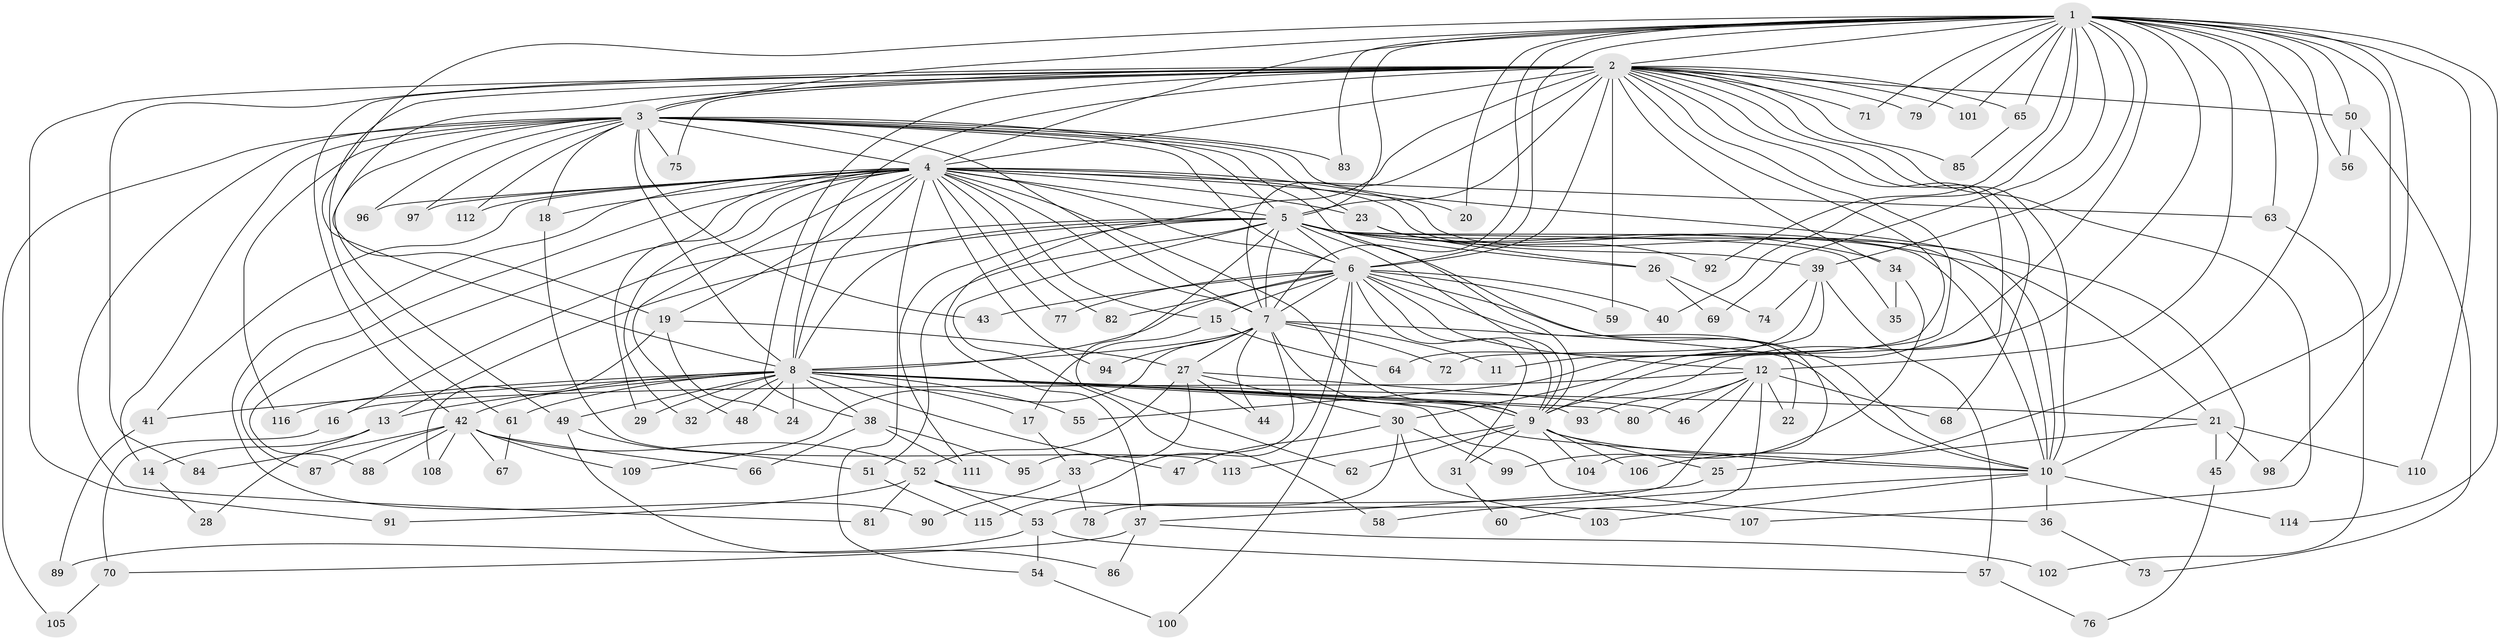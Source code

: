 // coarse degree distribution, {26: 0.011363636363636364, 25: 0.011363636363636364, 20: 0.011363636363636364, 30: 0.011363636363636364, 19: 0.011363636363636364, 17: 0.011363636363636364, 14: 0.011363636363636364, 29: 0.011363636363636364, 13: 0.011363636363636364, 2: 0.5681818181818182, 9: 0.022727272727272728, 4: 0.06818181818181818, 3: 0.14772727272727273, 5: 0.03409090909090909, 6: 0.022727272727272728, 10: 0.022727272727272728, 1: 0.011363636363636364}
// Generated by graph-tools (version 1.1) at 2025/23/03/03/25 07:23:42]
// undirected, 116 vertices, 257 edges
graph export_dot {
graph [start="1"]
  node [color=gray90,style=filled];
  1;
  2;
  3;
  4;
  5;
  6;
  7;
  8;
  9;
  10;
  11;
  12;
  13;
  14;
  15;
  16;
  17;
  18;
  19;
  20;
  21;
  22;
  23;
  24;
  25;
  26;
  27;
  28;
  29;
  30;
  31;
  32;
  33;
  34;
  35;
  36;
  37;
  38;
  39;
  40;
  41;
  42;
  43;
  44;
  45;
  46;
  47;
  48;
  49;
  50;
  51;
  52;
  53;
  54;
  55;
  56;
  57;
  58;
  59;
  60;
  61;
  62;
  63;
  64;
  65;
  66;
  67;
  68;
  69;
  70;
  71;
  72;
  73;
  74;
  75;
  76;
  77;
  78;
  79;
  80;
  81;
  82;
  83;
  84;
  85;
  86;
  87;
  88;
  89;
  90;
  91;
  92;
  93;
  94;
  95;
  96;
  97;
  98;
  99;
  100;
  101;
  102;
  103;
  104;
  105;
  106;
  107;
  108;
  109;
  110;
  111;
  112;
  113;
  114;
  115;
  116;
  1 -- 2;
  1 -- 3;
  1 -- 4;
  1 -- 5;
  1 -- 6;
  1 -- 7;
  1 -- 8;
  1 -- 9;
  1 -- 10;
  1 -- 12;
  1 -- 20;
  1 -- 30;
  1 -- 39;
  1 -- 40;
  1 -- 50;
  1 -- 56;
  1 -- 63;
  1 -- 65;
  1 -- 69;
  1 -- 71;
  1 -- 79;
  1 -- 83;
  1 -- 92;
  1 -- 98;
  1 -- 101;
  1 -- 106;
  1 -- 110;
  1 -- 114;
  2 -- 3;
  2 -- 4;
  2 -- 5;
  2 -- 6;
  2 -- 7;
  2 -- 8;
  2 -- 9;
  2 -- 10;
  2 -- 11;
  2 -- 19;
  2 -- 34;
  2 -- 37;
  2 -- 38;
  2 -- 42;
  2 -- 50;
  2 -- 55;
  2 -- 59;
  2 -- 61;
  2 -- 65;
  2 -- 68;
  2 -- 71;
  2 -- 75;
  2 -- 79;
  2 -- 84;
  2 -- 85;
  2 -- 91;
  2 -- 101;
  2 -- 107;
  3 -- 4;
  3 -- 5;
  3 -- 6;
  3 -- 7;
  3 -- 8;
  3 -- 9;
  3 -- 10;
  3 -- 14;
  3 -- 18;
  3 -- 23;
  3 -- 43;
  3 -- 49;
  3 -- 75;
  3 -- 81;
  3 -- 83;
  3 -- 96;
  3 -- 97;
  3 -- 105;
  3 -- 112;
  3 -- 116;
  4 -- 5;
  4 -- 6;
  4 -- 7;
  4 -- 8;
  4 -- 9;
  4 -- 10;
  4 -- 15;
  4 -- 18;
  4 -- 19;
  4 -- 20;
  4 -- 23;
  4 -- 29;
  4 -- 32;
  4 -- 39;
  4 -- 41;
  4 -- 48;
  4 -- 54;
  4 -- 63;
  4 -- 77;
  4 -- 82;
  4 -- 87;
  4 -- 88;
  4 -- 90;
  4 -- 94;
  4 -- 96;
  4 -- 97;
  4 -- 112;
  5 -- 6;
  5 -- 7;
  5 -- 8;
  5 -- 9;
  5 -- 10;
  5 -- 13;
  5 -- 16;
  5 -- 21;
  5 -- 26;
  5 -- 34;
  5 -- 35;
  5 -- 45;
  5 -- 51;
  5 -- 58;
  5 -- 62;
  5 -- 104;
  5 -- 111;
  6 -- 7;
  6 -- 8;
  6 -- 9;
  6 -- 10;
  6 -- 12;
  6 -- 15;
  6 -- 22;
  6 -- 31;
  6 -- 40;
  6 -- 43;
  6 -- 59;
  6 -- 77;
  6 -- 82;
  6 -- 100;
  6 -- 115;
  7 -- 8;
  7 -- 9;
  7 -- 10;
  7 -- 11;
  7 -- 27;
  7 -- 33;
  7 -- 44;
  7 -- 72;
  7 -- 94;
  7 -- 109;
  8 -- 9;
  8 -- 10;
  8 -- 13;
  8 -- 17;
  8 -- 21;
  8 -- 24;
  8 -- 29;
  8 -- 32;
  8 -- 36;
  8 -- 38;
  8 -- 41;
  8 -- 42;
  8 -- 47;
  8 -- 48;
  8 -- 49;
  8 -- 55;
  8 -- 61;
  8 -- 80;
  8 -- 93;
  8 -- 116;
  9 -- 10;
  9 -- 25;
  9 -- 31;
  9 -- 62;
  9 -- 104;
  9 -- 106;
  9 -- 113;
  10 -- 36;
  10 -- 58;
  10 -- 103;
  10 -- 114;
  12 -- 16;
  12 -- 22;
  12 -- 46;
  12 -- 53;
  12 -- 60;
  12 -- 68;
  12 -- 80;
  12 -- 93;
  13 -- 14;
  13 -- 28;
  14 -- 28;
  15 -- 17;
  15 -- 64;
  16 -- 70;
  17 -- 33;
  18 -- 113;
  19 -- 24;
  19 -- 27;
  19 -- 108;
  21 -- 25;
  21 -- 45;
  21 -- 98;
  21 -- 110;
  23 -- 26;
  23 -- 92;
  25 -- 37;
  26 -- 69;
  26 -- 74;
  27 -- 30;
  27 -- 44;
  27 -- 46;
  27 -- 52;
  27 -- 95;
  30 -- 47;
  30 -- 78;
  30 -- 99;
  30 -- 103;
  31 -- 60;
  33 -- 78;
  33 -- 90;
  34 -- 35;
  34 -- 99;
  36 -- 73;
  37 -- 70;
  37 -- 86;
  37 -- 102;
  38 -- 66;
  38 -- 95;
  38 -- 111;
  39 -- 57;
  39 -- 64;
  39 -- 72;
  39 -- 74;
  41 -- 89;
  42 -- 52;
  42 -- 66;
  42 -- 67;
  42 -- 84;
  42 -- 87;
  42 -- 88;
  42 -- 108;
  42 -- 109;
  45 -- 76;
  49 -- 51;
  49 -- 86;
  50 -- 56;
  50 -- 73;
  51 -- 115;
  52 -- 53;
  52 -- 81;
  52 -- 91;
  52 -- 107;
  53 -- 54;
  53 -- 57;
  53 -- 89;
  54 -- 100;
  57 -- 76;
  61 -- 67;
  63 -- 102;
  65 -- 85;
  70 -- 105;
}
